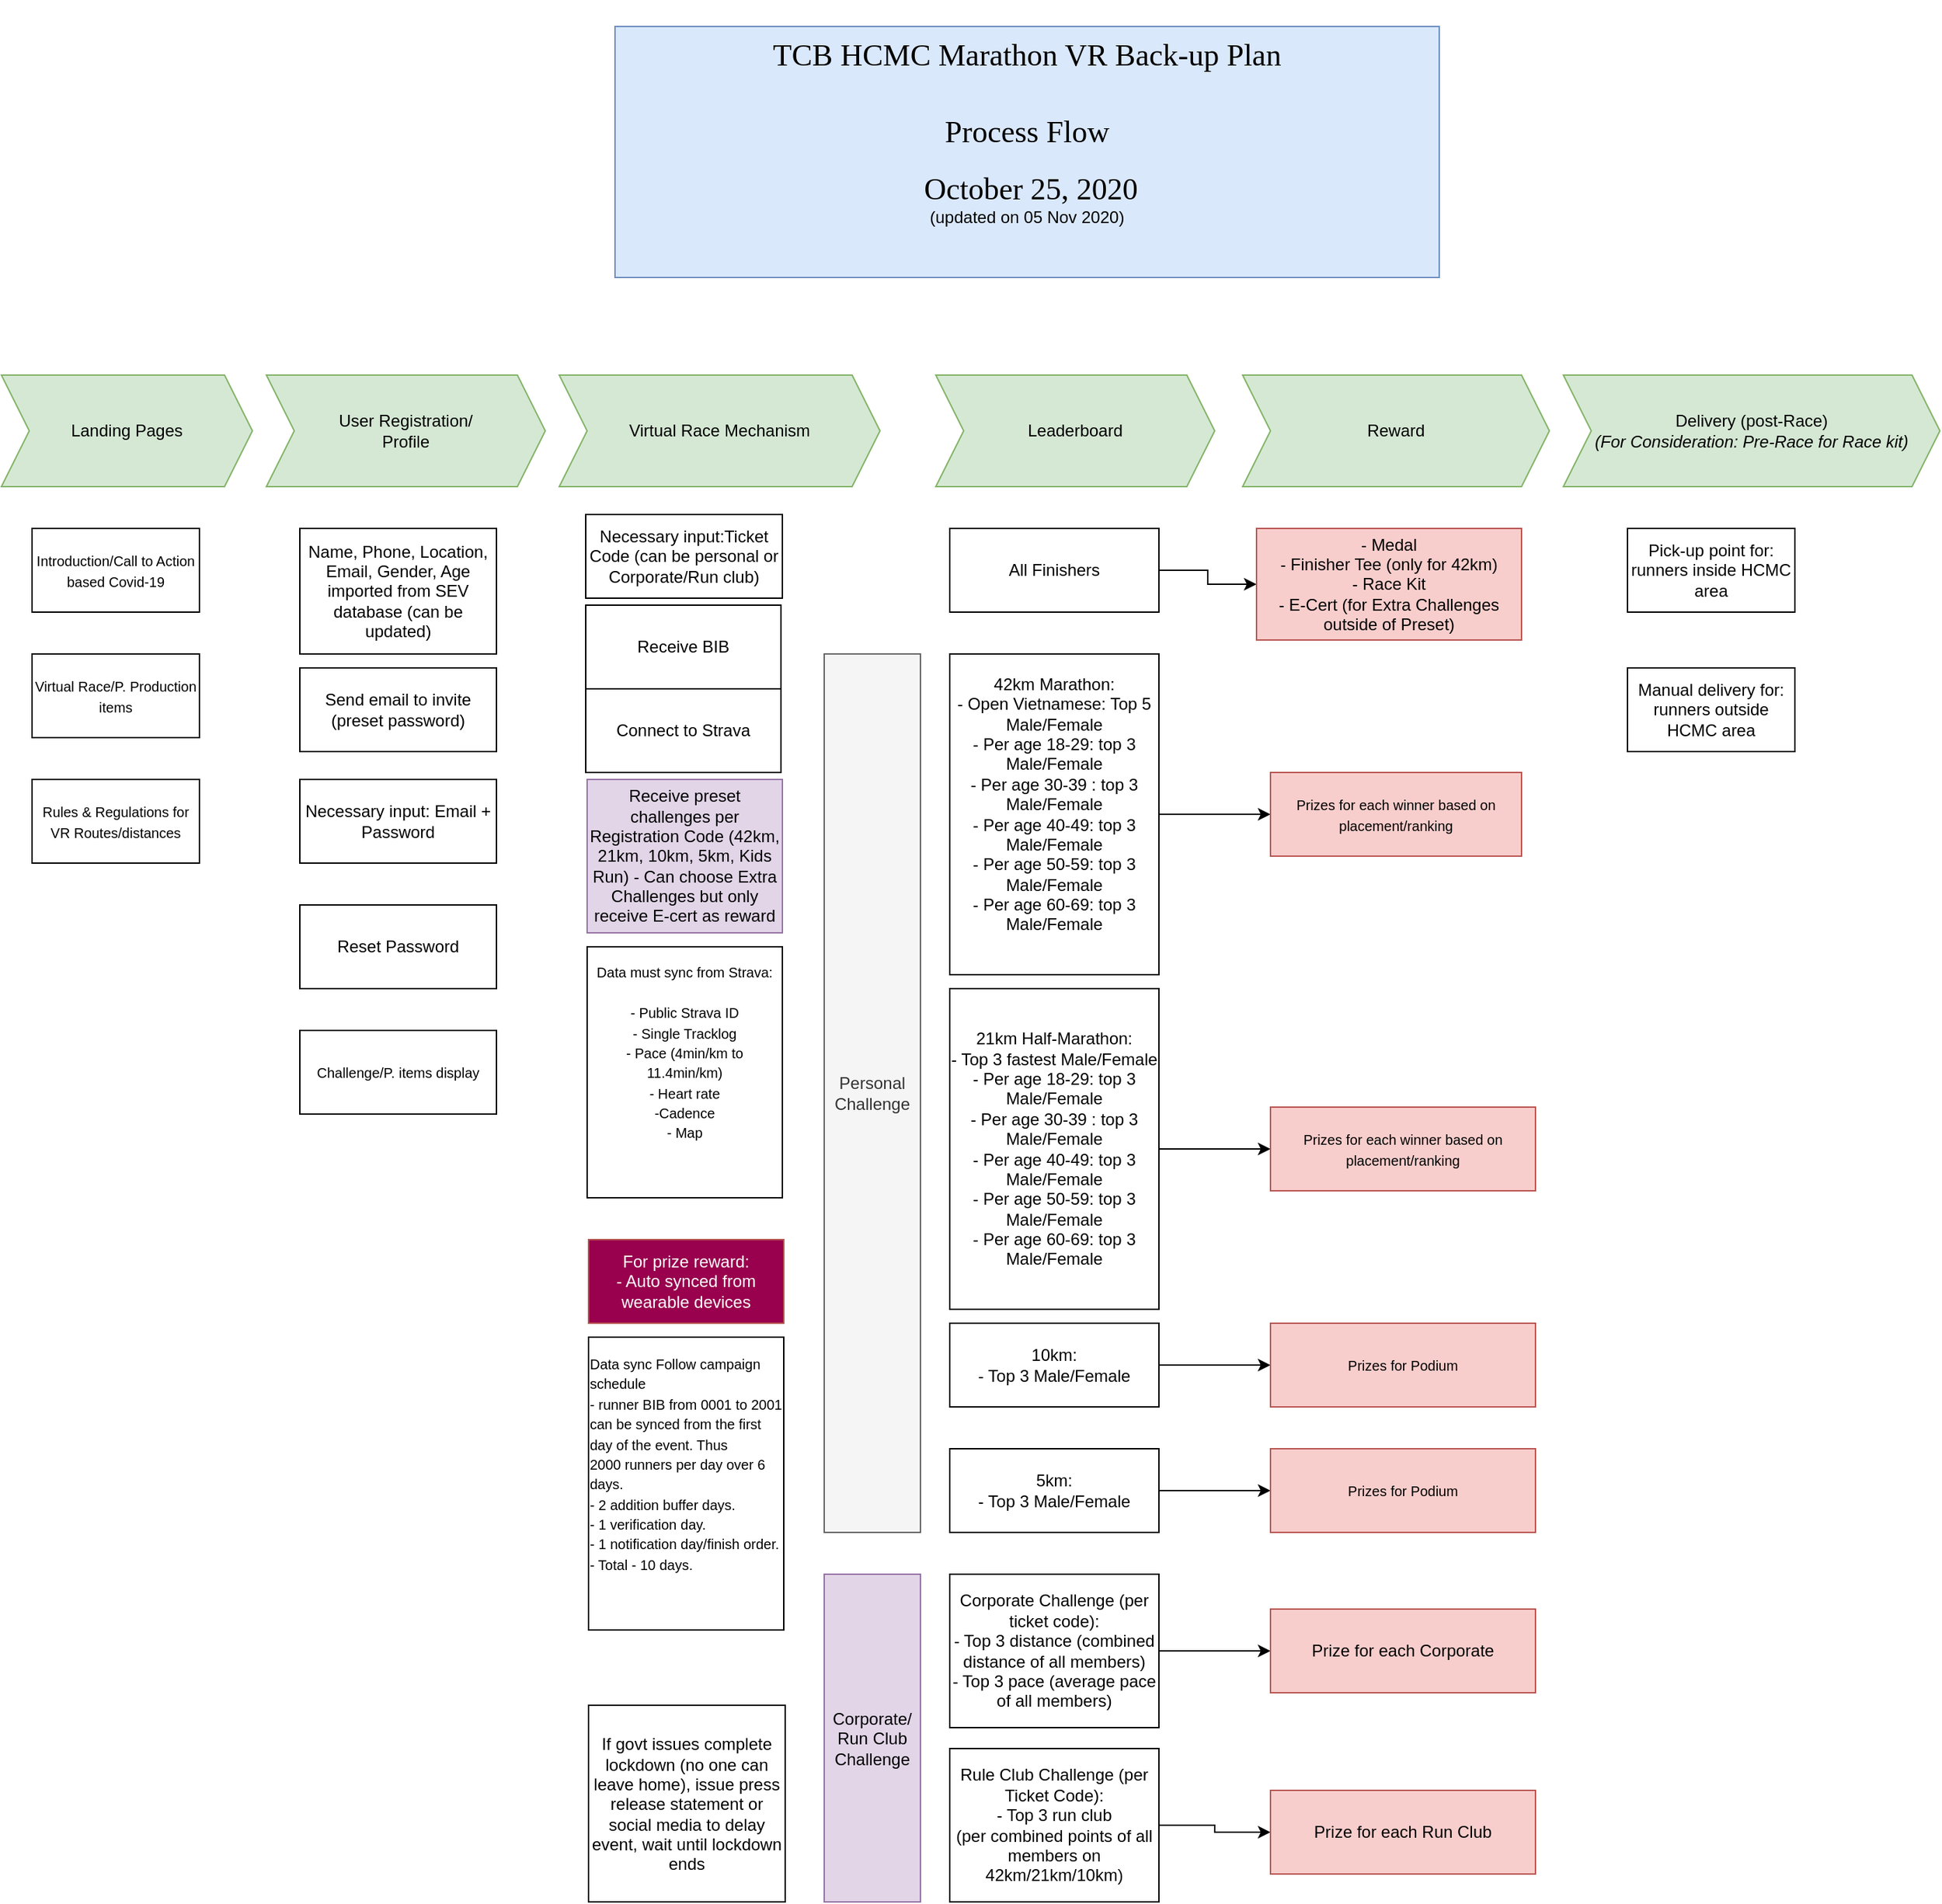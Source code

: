 <mxfile version="13.9.6" type="github">
  <diagram id="C5RBs43oDa-KdzZeNtuy" name="SEV VR ">
    <mxGraphModel dx="1221" dy="724" grid="1" gridSize="10" guides="1" tooltips="1" connect="1" arrows="1" fold="1" page="1" pageScale="1" pageWidth="827" pageHeight="1169" math="0" shadow="0">
      <root>
        <mxCell id="WIyWlLk6GJQsqaUBKTNV-0" />
        <mxCell id="WIyWlLk6GJQsqaUBKTNV-1" parent="WIyWlLk6GJQsqaUBKTNV-0" />
        <mxCell id="oHbhuXtI6-rKNKKMC2HJ-0" value="&lt;div&gt;&lt;font style=&quot;font-size: 22px ; font-family: &amp;#34;verdana&amp;#34; ; color: #000000 ; direction: ltr ; letter-spacing: 0px ; line-height: 120% ; opacity: 1&quot;&gt;&lt;br&gt;&lt;/font&gt;&lt;/div&gt;&lt;div&gt;&lt;font style=&quot;font-size: 22px ; font-family: &amp;#34;verdana&amp;#34; ; color: #000000 ; direction: ltr ; letter-spacing: 0px ; line-height: 120% ; opacity: 1&quot;&gt;TCB HCMC Marathon VR Back-up Plan &lt;/font&gt;&lt;/div&gt;&lt;div&gt;&lt;br&gt;&lt;/div&gt;&lt;div&gt;&lt;br&gt;&lt;/div&gt;&lt;font style=&quot;font-size: 22px ; font-family: &amp;#34;verdana&amp;#34; ; color: #000000 ; direction: ltr ; letter-spacing: 0px ; line-height: 120% ; opacity: 1&quot;&gt;Process Flow&lt;/font&gt;&lt;font style=&quot;font-size: 22px ; font-family: &amp;#34;helvetica&amp;#34; ; color: #000000 ; direction: ltr ; letter-spacing: 0px ; line-height: 120% ; opacity: 1&quot;&gt;&lt;br&gt;&lt;/font&gt;&lt;font style=&quot;font-size: 10px ; font-family: &amp;#34;helvetica&amp;#34; ; color: #000000 ; direction: ltr ; letter-spacing: 0px ; line-height: 120% ; opacity: 1&quot;&gt;&lt;br&gt;&lt;/font&gt;&lt;div&gt;&lt;font style=&quot;font-size: 22px ; font-family: &amp;#34;verdana&amp;#34; ; color: #000000 ; direction: ltr ; letter-spacing: 0px ; line-height: 120% ; opacity: 1&quot;&gt;&amp;nbsp;October 25, 2020&lt;br&gt;&lt;/font&gt;&lt;/div&gt;&lt;div&gt;(updated on 05 Nov 2020)&lt;br&gt;&lt;/div&gt;&lt;font style=&quot;font-size: 22px ; font-family: &amp;#34;helvetica&amp;#34; ; color: #000000 ; direction: ltr ; letter-spacing: 0px ; line-height: 120% ; opacity: 1&quot;&gt;&lt;br&gt;&lt;/font&gt;&lt;font style=&quot;font-size: 10px ; font-family: &amp;#34;helvetica&amp;#34; ; color: #000000 ; direction: ltr ; letter-spacing: 0px ; line-height: 120% ; opacity: 1&quot;&gt;&lt;br&gt;&lt;br&gt;&lt;/font&gt;" style="rounded=0;whiteSpace=wrap;html=1;fillColor=#dae8fc;strokeColor=#6c8ebf;" parent="WIyWlLk6GJQsqaUBKTNV-1" vertex="1">
          <mxGeometry x="440" y="60" width="591" height="180" as="geometry" />
        </mxCell>
        <mxCell id="oHbhuXtI6-rKNKKMC2HJ-32" value="Landing Pages" style="shape=step;perimeter=stepPerimeter;whiteSpace=wrap;html=1;fixedSize=1;fillColor=#d5e8d4;strokeColor=#82b366;" parent="WIyWlLk6GJQsqaUBKTNV-1" vertex="1">
          <mxGeometry y="310" width="180" height="80" as="geometry" />
        </mxCell>
        <mxCell id="oHbhuXtI6-rKNKKMC2HJ-33" value="&lt;div&gt;User Registration/&lt;/div&gt;&lt;div&gt;Profile&lt;/div&gt;" style="shape=step;perimeter=stepPerimeter;whiteSpace=wrap;html=1;fixedSize=1;fillColor=#d5e8d4;strokeColor=#82b366;" parent="WIyWlLk6GJQsqaUBKTNV-1" vertex="1">
          <mxGeometry x="190" y="310" width="200" height="80" as="geometry" />
        </mxCell>
        <mxCell id="oHbhuXtI6-rKNKKMC2HJ-34" value="Virtual Race Mechanism" style="shape=step;perimeter=stepPerimeter;whiteSpace=wrap;html=1;fixedSize=1;fillColor=#d5e8d4;strokeColor=#82b366;" parent="WIyWlLk6GJQsqaUBKTNV-1" vertex="1">
          <mxGeometry x="400" y="310" width="230" height="80" as="geometry" />
        </mxCell>
        <mxCell id="oHbhuXtI6-rKNKKMC2HJ-35" value="Reward" style="shape=step;perimeter=stepPerimeter;whiteSpace=wrap;html=1;fixedSize=1;fillColor=#d5e8d4;strokeColor=#82b366;" parent="WIyWlLk6GJQsqaUBKTNV-1" vertex="1">
          <mxGeometry x="890" y="310" width="220" height="80" as="geometry" />
        </mxCell>
        <mxCell id="oHbhuXtI6-rKNKKMC2HJ-37" value="&lt;font style=&quot;font-size: 10px ; font-family: &amp;#34;helvetica&amp;#34; ; color: #000000 ; direction: ltr ; letter-spacing: 0px ; line-height: 120% ; opacity: 1&quot;&gt;Introduction/Call to Action based Covid-19&lt;/font&gt;" style="rounded=0;whiteSpace=wrap;html=1;" parent="WIyWlLk6GJQsqaUBKTNV-1" vertex="1">
          <mxGeometry x="22" y="420" width="120" height="60" as="geometry" />
        </mxCell>
        <mxCell id="oHbhuXtI6-rKNKKMC2HJ-38" value="&lt;font style=&quot;font-size: 10px ; font-family: &amp;#34;helvetica&amp;#34; ; color: #000000 ; direction: ltr ; letter-spacing: 0px ; line-height: 120% ; opacity: 1&quot;&gt;Rules &amp;amp; Regulations for VR Routes/distances&lt;/font&gt;" style="rounded=0;whiteSpace=wrap;html=1;" parent="WIyWlLk6GJQsqaUBKTNV-1" vertex="1">
          <mxGeometry x="22" y="600" width="120" height="60" as="geometry" />
        </mxCell>
        <mxCell id="oHbhuXtI6-rKNKKMC2HJ-39" value="&lt;font style=&quot;font-size: 10px ; font-family: &amp;#34;helvetica&amp;#34; ; color: #000000 ; direction: ltr ; letter-spacing: 0px ; line-height: 120% ; opacity: 1&quot;&gt;Virtual Race/P. Production items&lt;/font&gt;" style="rounded=0;whiteSpace=wrap;html=1;" parent="WIyWlLk6GJQsqaUBKTNV-1" vertex="1">
          <mxGeometry x="22" y="510" width="120" height="60" as="geometry" />
        </mxCell>
        <mxCell id="oHbhuXtI6-rKNKKMC2HJ-40" value="Necessary input:Ticket Code (can be personal or Corporate/Run club)" style="whiteSpace=wrap;html=1;" parent="WIyWlLk6GJQsqaUBKTNV-1" vertex="1">
          <mxGeometry x="419" y="410" width="141" height="60" as="geometry" />
        </mxCell>
        <mxCell id="oHbhuXtI6-rKNKKMC2HJ-42" value="Necessary input: Email + Password" style="rounded=0;whiteSpace=wrap;html=1;" parent="WIyWlLk6GJQsqaUBKTNV-1" vertex="1">
          <mxGeometry x="214" y="600" width="141" height="60" as="geometry" />
        </mxCell>
        <mxCell id="oHbhuXtI6-rKNKKMC2HJ-44" value="Receive BIB" style="rounded=0;whiteSpace=wrap;html=1;" parent="WIyWlLk6GJQsqaUBKTNV-1" vertex="1">
          <mxGeometry x="419" y="475" width="140" height="60" as="geometry" />
        </mxCell>
        <mxCell id="oHbhuXtI6-rKNKKMC2HJ-45" value="&lt;div&gt;Receive preset challenges per Registration Code (42km, 21km, 10km, 5km, Kids Run) - Can choose Extra Challenges but only receive E-cert as reward&lt;br&gt;&lt;/div&gt;" style="rounded=0;whiteSpace=wrap;html=1;fillColor=#e1d5e7;strokeColor=#9673a6;" parent="WIyWlLk6GJQsqaUBKTNV-1" vertex="1">
          <mxGeometry x="420" y="600" width="140" height="110" as="geometry" />
        </mxCell>
        <mxCell id="oHbhuXtI6-rKNKKMC2HJ-46" value="&lt;font style=&quot;font-size: 10px ; font-family: &amp;#34;helvetica&amp;#34; ; color: #000000 ; direction: ltr ; letter-spacing: 0px ; line-height: 120% ; opacity: 1&quot;&gt;Data must sync from Strava: &lt;br&gt;&lt;/font&gt;&lt;font style=&quot;font-size: 10px ; font-family: &amp;#34;helvetica&amp;#34; ; color: #000000 ; direction: ltr ; letter-spacing: 0px ; line-height: 120% ; opacity: 1&quot;&gt;&lt;br&gt;&lt;/font&gt;&lt;font style=&quot;font-size: 10px ; font-family: &amp;#34;helvetica&amp;#34; ; color: #000000 ; direction: ltr ; letter-spacing: 0px ; line-height: 120% ; opacity: 1&quot;&gt;- Public Strava ID&lt;/font&gt;&lt;font style=&quot;font-size: 10px ; font-family: &amp;#34;helvetica&amp;#34; ; color: #000000 ; direction: ltr ; letter-spacing: 0px ; line-height: 120% ; opacity: 1&quot;&gt;&lt;br&gt;&lt;/font&gt;&lt;font style=&quot;font-size: 10px ; font-family: &amp;#34;helvetica&amp;#34; ; color: #000000 ; direction: ltr ; letter-spacing: 0px ; line-height: 120% ; opacity: 1&quot;&gt;- Single Tracklog&lt;/font&gt;&lt;font style=&quot;font-size: 10px ; font-family: &amp;#34;helvetica&amp;#34; ; color: #000000 ; direction: ltr ; letter-spacing: 0px ; line-height: 120% ; opacity: 1&quot;&gt;&lt;br&gt;&lt;/font&gt;&lt;div&gt;&lt;font style=&quot;font-size: 10px ; font-family: &amp;#34;helvetica&amp;#34; ; color: #000000 ; direction: ltr ; letter-spacing: 0px ; line-height: 120% ; opacity: 1&quot;&gt;- Pace (4min/km to 11.4min/km)&lt;/font&gt;&lt;font style=&quot;font-size: 10px ; font-family: &amp;#34;helvetica&amp;#34; ; color: #000000 ; direction: ltr ; letter-spacing: 0px ; line-height: 120% ; opacity: 1&quot;&gt;&lt;br&gt;&lt;/font&gt;&lt;/div&gt;&lt;font style=&quot;font-size: 10px ; font-family: &amp;#34;helvetica&amp;#34; ; color: #000000 ; direction: ltr ; letter-spacing: 0px ; line-height: 120% ; opacity: 1&quot;&gt;- Heart rate&lt;/font&gt;&lt;font style=&quot;font-size: 10px ; font-family: &amp;#34;helvetica&amp;#34; ; color: #000000 ; direction: ltr ; letter-spacing: 0px ; line-height: 120% ; opacity: 1&quot;&gt;&lt;br&gt;&lt;/font&gt;&lt;font style=&quot;font-size: 10px ; font-family: &amp;#34;helvetica&amp;#34; ; color: #000000 ; direction: ltr ; letter-spacing: 0px ; line-height: 120% ; opacity: 1&quot;&gt;-Cadence&lt;/font&gt;&lt;font style=&quot;font-size: 10px ; font-family: &amp;#34;helvetica&amp;#34; ; color: #000000 ; direction: ltr ; letter-spacing: 0px ; line-height: 120% ; opacity: 1&quot;&gt;&lt;br&gt;&lt;/font&gt;&lt;font style=&quot;font-size: 10px ; font-family: &amp;#34;helvetica&amp;#34; ; color: #000000 ; direction: ltr ; letter-spacing: 0px ; line-height: 120% ; opacity: 1&quot;&gt;- Map&lt;br&gt;&lt;/font&gt;&lt;font style=&quot;font-size: 10px ; font-family: &amp;#34;helvetica&amp;#34; ; color: #000000 ; direction: ltr ; letter-spacing: 0px ; line-height: 120% ; opacity: 1&quot;&gt;&lt;br&gt;&lt;br&gt;&lt;/font&gt;" style="rounded=0;whiteSpace=wrap;html=1;" parent="WIyWlLk6GJQsqaUBKTNV-1" vertex="1">
          <mxGeometry x="420" y="720" width="140" height="180" as="geometry" />
        </mxCell>
        <mxCell id="oHbhuXtI6-rKNKKMC2HJ-47" value="&lt;div&gt;For prize reward:&lt;/div&gt;&lt;div&gt;- Auto synced from wearable devices&lt;br&gt;&lt;/div&gt;" style="rounded=0;whiteSpace=wrap;html=1;strokeColor=#b85450;fillColor=#99004D;fontColor=#FFFFFF;" parent="WIyWlLk6GJQsqaUBKTNV-1" vertex="1">
          <mxGeometry x="421" y="930" width="140" height="60" as="geometry" />
        </mxCell>
        <mxCell id="oHbhuXtI6-rKNKKMC2HJ-48" value="Name, Phone, Location, Email, Gender, Age imported from SEV database (can be updated)" style="whiteSpace=wrap;html=1;" parent="WIyWlLk6GJQsqaUBKTNV-1" vertex="1">
          <mxGeometry x="214" y="420" width="141" height="90" as="geometry" />
        </mxCell>
        <mxCell id="oHbhuXtI6-rKNKKMC2HJ-52" value="Connect to Strava" style="rounded=0;whiteSpace=wrap;html=1;" parent="WIyWlLk6GJQsqaUBKTNV-1" vertex="1">
          <mxGeometry x="419" y="535" width="140" height="60" as="geometry" />
        </mxCell>
        <mxCell id="oHbhuXtI6-rKNKKMC2HJ-53" value="Leaderboard" style="shape=step;perimeter=stepPerimeter;whiteSpace=wrap;html=1;fixedSize=1;fillColor=#d5e8d4;strokeColor=#82b366;" parent="WIyWlLk6GJQsqaUBKTNV-1" vertex="1">
          <mxGeometry x="670" y="310" width="200" height="80" as="geometry" />
        </mxCell>
        <mxCell id="oHbhuXtI6-rKNKKMC2HJ-82" style="edgeStyle=orthogonalEdgeStyle;rounded=0;orthogonalLoop=1;jettySize=auto;html=1;exitX=1;exitY=0.5;exitDx=0;exitDy=0;" parent="WIyWlLk6GJQsqaUBKTNV-1" source="oHbhuXtI6-rKNKKMC2HJ-54" target="oHbhuXtI6-rKNKKMC2HJ-74" edge="1">
          <mxGeometry relative="1" as="geometry" />
        </mxCell>
        <mxCell id="oHbhuXtI6-rKNKKMC2HJ-54" value="All Finishers" style="rounded=0;whiteSpace=wrap;html=1;" parent="WIyWlLk6GJQsqaUBKTNV-1" vertex="1">
          <mxGeometry x="680" y="420" width="150" height="60" as="geometry" />
        </mxCell>
        <mxCell id="oHbhuXtI6-rKNKKMC2HJ-83" style="edgeStyle=orthogonalEdgeStyle;rounded=0;orthogonalLoop=1;jettySize=auto;html=1;exitX=1;exitY=0.5;exitDx=0;exitDy=0;entryX=0;entryY=0.5;entryDx=0;entryDy=0;" parent="WIyWlLk6GJQsqaUBKTNV-1" source="oHbhuXtI6-rKNKKMC2HJ-56" target="oHbhuXtI6-rKNKKMC2HJ-76" edge="1">
          <mxGeometry relative="1" as="geometry" />
        </mxCell>
        <mxCell id="oHbhuXtI6-rKNKKMC2HJ-56" value="&lt;div&gt;42km Marathon:&lt;/div&gt;&lt;div&gt;- Open Vietnamese: Top 5 Male/Female&lt;/div&gt;&lt;div&gt;- Per age 18-29: top 3 Male/Female&lt;/div&gt;&lt;div&gt;- Per age 30-39 : top 3 Male/Female&lt;/div&gt;&lt;div&gt;- Per age 40-49: top 3 Male/Female&lt;/div&gt;&lt;div&gt;- Per age 50-59: top 3 Male/Female&lt;/div&gt;&lt;div&gt;- Per age 60-69: top 3 Male/Female&lt;br&gt;&lt;/div&gt;&lt;div&gt;&lt;br&gt;&lt;/div&gt;" style="rounded=0;whiteSpace=wrap;html=1;" parent="WIyWlLk6GJQsqaUBKTNV-1" vertex="1">
          <mxGeometry x="680" y="510" width="150" height="230" as="geometry" />
        </mxCell>
        <mxCell id="oHbhuXtI6-rKNKKMC2HJ-84" style="edgeStyle=orthogonalEdgeStyle;rounded=0;orthogonalLoop=1;jettySize=auto;html=1;entryX=0;entryY=0.5;entryDx=0;entryDy=0;" parent="WIyWlLk6GJQsqaUBKTNV-1" source="oHbhuXtI6-rKNKKMC2HJ-57" target="oHbhuXtI6-rKNKKMC2HJ-77" edge="1">
          <mxGeometry relative="1" as="geometry" />
        </mxCell>
        <mxCell id="oHbhuXtI6-rKNKKMC2HJ-57" value="&lt;div&gt;21km Half-Marathon:&lt;/div&gt;&lt;div&gt;- Top 3 fastest Male/Female&lt;/div&gt;&lt;div&gt;- Per age 18-29: top 3 Male/Female&lt;/div&gt;&lt;div&gt;- Per age 30-39 : top 3 Male/Female&lt;/div&gt;&lt;div&gt;- Per age 40-49: top 3 Male/Female&lt;/div&gt;&lt;div&gt;- Per age 50-59: top 3 Male/Female&lt;/div&gt;- Per age 60-69: top 3 Male/Female" style="rounded=0;whiteSpace=wrap;html=1;" parent="WIyWlLk6GJQsqaUBKTNV-1" vertex="1">
          <mxGeometry x="680" y="750" width="150" height="230" as="geometry" />
        </mxCell>
        <mxCell id="oHbhuXtI6-rKNKKMC2HJ-59" value="&lt;font style=&quot;font-size: 10px ; font-family: &amp;#34;helvetica&amp;#34; ; color: #000000 ; direction: ltr ; letter-spacing: 0px ; line-height: 120% ; opacity: 1&quot;&gt;Challenge/P. items display&lt;/font&gt;" style="rounded=0;whiteSpace=wrap;html=1;" parent="WIyWlLk6GJQsqaUBKTNV-1" vertex="1">
          <mxGeometry x="214" y="780" width="141" height="60" as="geometry" />
        </mxCell>
        <mxCell id="oHbhuXtI6-rKNKKMC2HJ-61" value="&lt;div align=&quot;left&quot;&gt;&lt;font style=&quot;font-size: 10px ; font-family: &amp;#34;helvetica&amp;#34; ; color: #000000 ; direction: ltr ; letter-spacing: 0px ; line-height: 120% ; opacity: 1&quot;&gt;Data sync Follow campaign schedule&amp;nbsp;&lt;/font&gt;&lt;/div&gt;&lt;div align=&quot;left&quot;&gt;&lt;font style=&quot;font-size: 10px ; font-family: &amp;#34;helvetica&amp;#34; ; color: #000000 ; direction: ltr ; letter-spacing: 0px ; line-height: 120% ; opacity: 1&quot;&gt;- runner&lt;/font&gt;&lt;font style=&quot;font-size: 10px ; font-family: &amp;#34;helvetica&amp;#34; ; color: #000000 ; direction: ltr ; letter-spacing: 0px ; line-height: 120% ; opacity: 1&quot;&gt; BIB from 0001 to 2001 can be synced from the first day of the event. Thus &lt;/font&gt;&lt;br&gt;&lt;font style=&quot;font-size: 10px ; font-family: &amp;#34;helvetica&amp;#34; ; color: #000000 ; direction: ltr ; letter-spacing: 0px ; line-height: 120% ; opacity: 1&quot;&gt;2000 runners per day over 6 days. &lt;br&gt;&lt;/font&gt;&lt;/div&gt;&lt;div align=&quot;left&quot;&gt;&lt;font style=&quot;font-size: 10px ; font-family: &amp;#34;helvetica&amp;#34; ; color: #000000 ; direction: ltr ; letter-spacing: 0px ; line-height: 120% ; opacity: 1&quot;&gt;- 2 addition buffer days.&lt;/font&gt;&lt;/div&gt;&lt;div align=&quot;left&quot;&gt;&lt;font style=&quot;font-size: 10px ; font-family: &amp;#34;helvetica&amp;#34; ; color: #000000 ; direction: ltr ; letter-spacing: 0px ; line-height: 120% ; opacity: 1&quot;&gt;- 1 verification day. &lt;br&gt;&lt;/font&gt;&lt;/div&gt;&lt;div align=&quot;left&quot;&gt;&lt;font style=&quot;font-size: 10px ; font-family: &amp;#34;helvetica&amp;#34; ; color: #000000 ; direction: ltr ; letter-spacing: 0px ; line-height: 120% ; opacity: 1&quot;&gt;- 1 &lt;/font&gt;&lt;font style=&quot;font-size: 10px ; font-family: &amp;#34;helvetica&amp;#34; ; color: #000000 ; direction: ltr ; letter-spacing: 0px ; line-height: 120% ; opacity: 1&quot;&gt;notification day/finish order. &lt;br&gt;&lt;/font&gt;&lt;/div&gt;&lt;div align=&quot;left&quot;&gt;&lt;font style=&quot;font-size: 10px ; font-family: &amp;#34;helvetica&amp;#34; ; color: #000000 ; direction: ltr ; letter-spacing: 0px ; line-height: 120% ; opacity: 1&quot;&gt;- Total - 10 days.&lt;/font&gt;&lt;br&gt;&lt;/div&gt;&lt;font style=&quot;font-size: 10px ; font-family: &amp;#34;helvetica&amp;#34; ; color: #000000 ; direction: ltr ; letter-spacing: 0px ; line-height: 120% ; opacity: 1&quot;&gt;&lt;br&gt;&lt;br&gt;&lt;/font&gt;" style="rounded=0;whiteSpace=wrap;html=1;" parent="WIyWlLk6GJQsqaUBKTNV-1" vertex="1">
          <mxGeometry x="421" y="1000" width="140" height="210" as="geometry" />
        </mxCell>
        <mxCell id="oHbhuXtI6-rKNKKMC2HJ-85" style="edgeStyle=orthogonalEdgeStyle;rounded=0;orthogonalLoop=1;jettySize=auto;html=1;exitX=1;exitY=0.5;exitDx=0;exitDy=0;entryX=0;entryY=0.5;entryDx=0;entryDy=0;" parent="WIyWlLk6GJQsqaUBKTNV-1" source="oHbhuXtI6-rKNKKMC2HJ-64" target="oHbhuXtI6-rKNKKMC2HJ-78" edge="1">
          <mxGeometry relative="1" as="geometry" />
        </mxCell>
        <mxCell id="oHbhuXtI6-rKNKKMC2HJ-64" value="&lt;div&gt;10km: &lt;br&gt;&lt;/div&gt;&lt;div&gt;- Top 3 Male/Female&lt;br&gt;&lt;/div&gt;" style="rounded=0;whiteSpace=wrap;html=1;" parent="WIyWlLk6GJQsqaUBKTNV-1" vertex="1">
          <mxGeometry x="680" y="990" width="150" height="60" as="geometry" />
        </mxCell>
        <mxCell id="oHbhuXtI6-rKNKKMC2HJ-86" style="edgeStyle=orthogonalEdgeStyle;rounded=0;orthogonalLoop=1;jettySize=auto;html=1;exitX=1;exitY=0.5;exitDx=0;exitDy=0;" parent="WIyWlLk6GJQsqaUBKTNV-1" source="oHbhuXtI6-rKNKKMC2HJ-66" target="oHbhuXtI6-rKNKKMC2HJ-79" edge="1">
          <mxGeometry relative="1" as="geometry" />
        </mxCell>
        <mxCell id="oHbhuXtI6-rKNKKMC2HJ-66" value="&lt;div&gt;5km:&lt;/div&gt;&lt;div&gt;- Top 3 Male/Female&lt;br&gt;&lt;/div&gt;" style="rounded=0;whiteSpace=wrap;html=1;" parent="WIyWlLk6GJQsqaUBKTNV-1" vertex="1">
          <mxGeometry x="680" y="1080" width="150" height="60" as="geometry" />
        </mxCell>
        <mxCell id="oHbhuXtI6-rKNKKMC2HJ-87" style="edgeStyle=orthogonalEdgeStyle;rounded=0;orthogonalLoop=1;jettySize=auto;html=1;" parent="WIyWlLk6GJQsqaUBKTNV-1" source="oHbhuXtI6-rKNKKMC2HJ-67" target="oHbhuXtI6-rKNKKMC2HJ-80" edge="1">
          <mxGeometry relative="1" as="geometry" />
        </mxCell>
        <mxCell id="oHbhuXtI6-rKNKKMC2HJ-67" value="&lt;div&gt;Corporate Challenge (per ticket code):&lt;/div&gt;&lt;div&gt;- Top 3 distance (combined distance of all members)&lt;br&gt;&lt;/div&gt;&lt;div&gt;- Top 3 pace (average pace of all members)&lt;br&gt;&lt;/div&gt;" style="rounded=0;whiteSpace=wrap;html=1;" parent="WIyWlLk6GJQsqaUBKTNV-1" vertex="1">
          <mxGeometry x="680" y="1170" width="150" height="110" as="geometry" />
        </mxCell>
        <mxCell id="oHbhuXtI6-rKNKKMC2HJ-88" style="edgeStyle=orthogonalEdgeStyle;rounded=0;orthogonalLoop=1;jettySize=auto;html=1;exitX=1;exitY=0.5;exitDx=0;exitDy=0;" parent="WIyWlLk6GJQsqaUBKTNV-1" source="oHbhuXtI6-rKNKKMC2HJ-69" target="oHbhuXtI6-rKNKKMC2HJ-81" edge="1">
          <mxGeometry relative="1" as="geometry" />
        </mxCell>
        <mxCell id="oHbhuXtI6-rKNKKMC2HJ-69" value="&lt;div&gt;Rule Club Challenge (per Ticket Code):&lt;/div&gt;&lt;div&gt;- Top 3 run club &lt;br&gt;&lt;/div&gt;(per combined points of all members on 42km/21km/10km)" style="rounded=0;whiteSpace=wrap;html=1;" parent="WIyWlLk6GJQsqaUBKTNV-1" vertex="1">
          <mxGeometry x="680" y="1295" width="150" height="110" as="geometry" />
        </mxCell>
        <mxCell id="oHbhuXtI6-rKNKKMC2HJ-74" value="&lt;div&gt;- Medal&lt;/div&gt;&lt;div&gt;- Finisher Tee (only for 42km)&lt;br&gt;&lt;/div&gt;&lt;div&gt;- Race Kit&lt;/div&gt;&lt;div&gt;- E-Cert (for Extra Challenges outside of Preset)&lt;br&gt;&lt;/div&gt;" style="whiteSpace=wrap;html=1;rounded=0;fillColor=#f8cecc;strokeColor=#b85450;" parent="WIyWlLk6GJQsqaUBKTNV-1" vertex="1">
          <mxGeometry x="900" y="420" width="190" height="80" as="geometry" />
        </mxCell>
        <mxCell id="oHbhuXtI6-rKNKKMC2HJ-76" value="&lt;font style=&quot;font-size: 10px ; font-family: &amp;#34;helvetica&amp;#34; ; color: #000000 ; direction: ltr ; letter-spacing: 0px ; line-height: 120% ; opacity: 1&quot;&gt;Prizes for each winner based on placement/ranking&lt;/font&gt;" style="whiteSpace=wrap;html=1;rounded=0;fillColor=#f8cecc;strokeColor=#b85450;" parent="WIyWlLk6GJQsqaUBKTNV-1" vertex="1">
          <mxGeometry x="910" y="595" width="180" height="60" as="geometry" />
        </mxCell>
        <mxCell id="oHbhuXtI6-rKNKKMC2HJ-77" value="&lt;font style=&quot;font-size: 10px ; font-family: &amp;#34;helvetica&amp;#34; ; color: #000000 ; direction: ltr ; letter-spacing: 0px ; line-height: 120% ; opacity: 1&quot;&gt;Prizes for each winner based on placement/ranking&lt;/font&gt;" style="whiteSpace=wrap;html=1;rounded=0;fillColor=#f8cecc;strokeColor=#b85450;" parent="WIyWlLk6GJQsqaUBKTNV-1" vertex="1">
          <mxGeometry x="910" y="835" width="190" height="60" as="geometry" />
        </mxCell>
        <mxCell id="oHbhuXtI6-rKNKKMC2HJ-78" value="&lt;font style=&quot;font-size: 10px ; font-family: &amp;#34;helvetica&amp;#34; ; color: #000000 ; direction: ltr ; letter-spacing: 0px ; line-height: 120% ; opacity: 1&quot;&gt;Prizes for Podium&lt;/font&gt;" style="whiteSpace=wrap;html=1;rounded=0;fillColor=#f8cecc;strokeColor=#b85450;" parent="WIyWlLk6GJQsqaUBKTNV-1" vertex="1">
          <mxGeometry x="910" y="990" width="190" height="60" as="geometry" />
        </mxCell>
        <mxCell id="oHbhuXtI6-rKNKKMC2HJ-79" value="&lt;font style=&quot;font-size: 10px ; font-family: &amp;#34;helvetica&amp;#34; ; color: #000000 ; direction: ltr ; letter-spacing: 0px ; line-height: 120% ; opacity: 1&quot;&gt;Prizes for Podium&lt;/font&gt;" style="whiteSpace=wrap;html=1;rounded=0;fillColor=#f8cecc;strokeColor=#b85450;" parent="WIyWlLk6GJQsqaUBKTNV-1" vertex="1">
          <mxGeometry x="910" y="1080" width="190" height="60" as="geometry" />
        </mxCell>
        <mxCell id="oHbhuXtI6-rKNKKMC2HJ-80" value="Prize for each Corporate" style="whiteSpace=wrap;html=1;rounded=0;fillColor=#f8cecc;strokeColor=#b85450;" parent="WIyWlLk6GJQsqaUBKTNV-1" vertex="1">
          <mxGeometry x="910" y="1195" width="190" height="60" as="geometry" />
        </mxCell>
        <mxCell id="oHbhuXtI6-rKNKKMC2HJ-81" value="Prize for each Run Club" style="whiteSpace=wrap;html=1;rounded=0;fillColor=#f8cecc;strokeColor=#b85450;" parent="WIyWlLk6GJQsqaUBKTNV-1" vertex="1">
          <mxGeometry x="910" y="1325" width="190" height="60" as="geometry" />
        </mxCell>
        <mxCell id="oHbhuXtI6-rKNKKMC2HJ-90" value="&lt;div&gt;Delivery (post-Race)&lt;/div&gt;&lt;div&gt;&lt;i&gt;(For Consideration: Pre-Race for Race kit)&lt;br&gt;&lt;/i&gt;&lt;/div&gt;" style="shape=step;perimeter=stepPerimeter;whiteSpace=wrap;html=1;fixedSize=1;fillColor=#d5e8d4;strokeColor=#82b366;" parent="WIyWlLk6GJQsqaUBKTNV-1" vertex="1">
          <mxGeometry x="1120" y="310" width="270" height="80" as="geometry" />
        </mxCell>
        <mxCell id="oHbhuXtI6-rKNKKMC2HJ-91" value="Pick-up point for: runners inside HCMC area" style="rounded=0;whiteSpace=wrap;html=1;" parent="WIyWlLk6GJQsqaUBKTNV-1" vertex="1">
          <mxGeometry x="1166" y="420" width="120" height="60" as="geometry" />
        </mxCell>
        <mxCell id="oHbhuXtI6-rKNKKMC2HJ-92" value="Manual delivery for: runners outside HCMC area" style="rounded=0;whiteSpace=wrap;html=1;" parent="WIyWlLk6GJQsqaUBKTNV-1" vertex="1">
          <mxGeometry x="1166" y="520" width="120" height="60" as="geometry" />
        </mxCell>
        <mxCell id="oHbhuXtI6-rKNKKMC2HJ-94" value="&lt;div&gt;Personal&lt;/div&gt;&lt;div&gt;Challenge&lt;br&gt;&lt;/div&gt;" style="rounded=0;whiteSpace=wrap;html=1;fillColor=#f5f5f5;strokeColor=#666666;fontColor=#333333;" parent="WIyWlLk6GJQsqaUBKTNV-1" vertex="1">
          <mxGeometry x="590" y="510" width="69" height="630" as="geometry" />
        </mxCell>
        <mxCell id="oHbhuXtI6-rKNKKMC2HJ-95" value="&lt;div&gt;Corporate/&lt;/div&gt;&lt;div&gt;Run Club&lt;/div&gt;&lt;div&gt;Challenge&lt;br&gt;&lt;/div&gt;" style="rounded=0;whiteSpace=wrap;html=1;fillColor=#e1d5e7;strokeColor=#9673a6;" parent="WIyWlLk6GJQsqaUBKTNV-1" vertex="1">
          <mxGeometry x="590" y="1170" width="69" height="235" as="geometry" />
        </mxCell>
        <mxCell id="h9k6uqgUYV9XV-FMcDaL-0" value="If govt issues complete lockdown (no one can leave home), issue press release statement or social media to delay event, wait until lockdown ends" style="whiteSpace=wrap;html=1;aspect=fixed;" parent="WIyWlLk6GJQsqaUBKTNV-1" vertex="1">
          <mxGeometry x="421" y="1264" width="141" height="141" as="geometry" />
        </mxCell>
        <mxCell id="BYjzepJVmImwzWeKhoDF-0" value="Reset Password" style="rounded=0;whiteSpace=wrap;html=1;" vertex="1" parent="WIyWlLk6GJQsqaUBKTNV-1">
          <mxGeometry x="214" y="690" width="141" height="60" as="geometry" />
        </mxCell>
        <mxCell id="BYjzepJVmImwzWeKhoDF-3" value="Send email to invite (preset password)" style="rounded=0;whiteSpace=wrap;html=1;" vertex="1" parent="WIyWlLk6GJQsqaUBKTNV-1">
          <mxGeometry x="214" y="520" width="141" height="60" as="geometry" />
        </mxCell>
      </root>
    </mxGraphModel>
  </diagram>
</mxfile>
